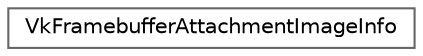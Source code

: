 digraph "类继承关系图"
{
 // LATEX_PDF_SIZE
  bgcolor="transparent";
  edge [fontname=Helvetica,fontsize=10,labelfontname=Helvetica,labelfontsize=10];
  node [fontname=Helvetica,fontsize=10,shape=box,height=0.2,width=0.4];
  rankdir="LR";
  Node0 [id="Node000000",label="VkFramebufferAttachmentImageInfo",height=0.2,width=0.4,color="grey40", fillcolor="white", style="filled",URL="$struct_vk_framebuffer_attachment_image_info.html",tooltip=" "];
}
